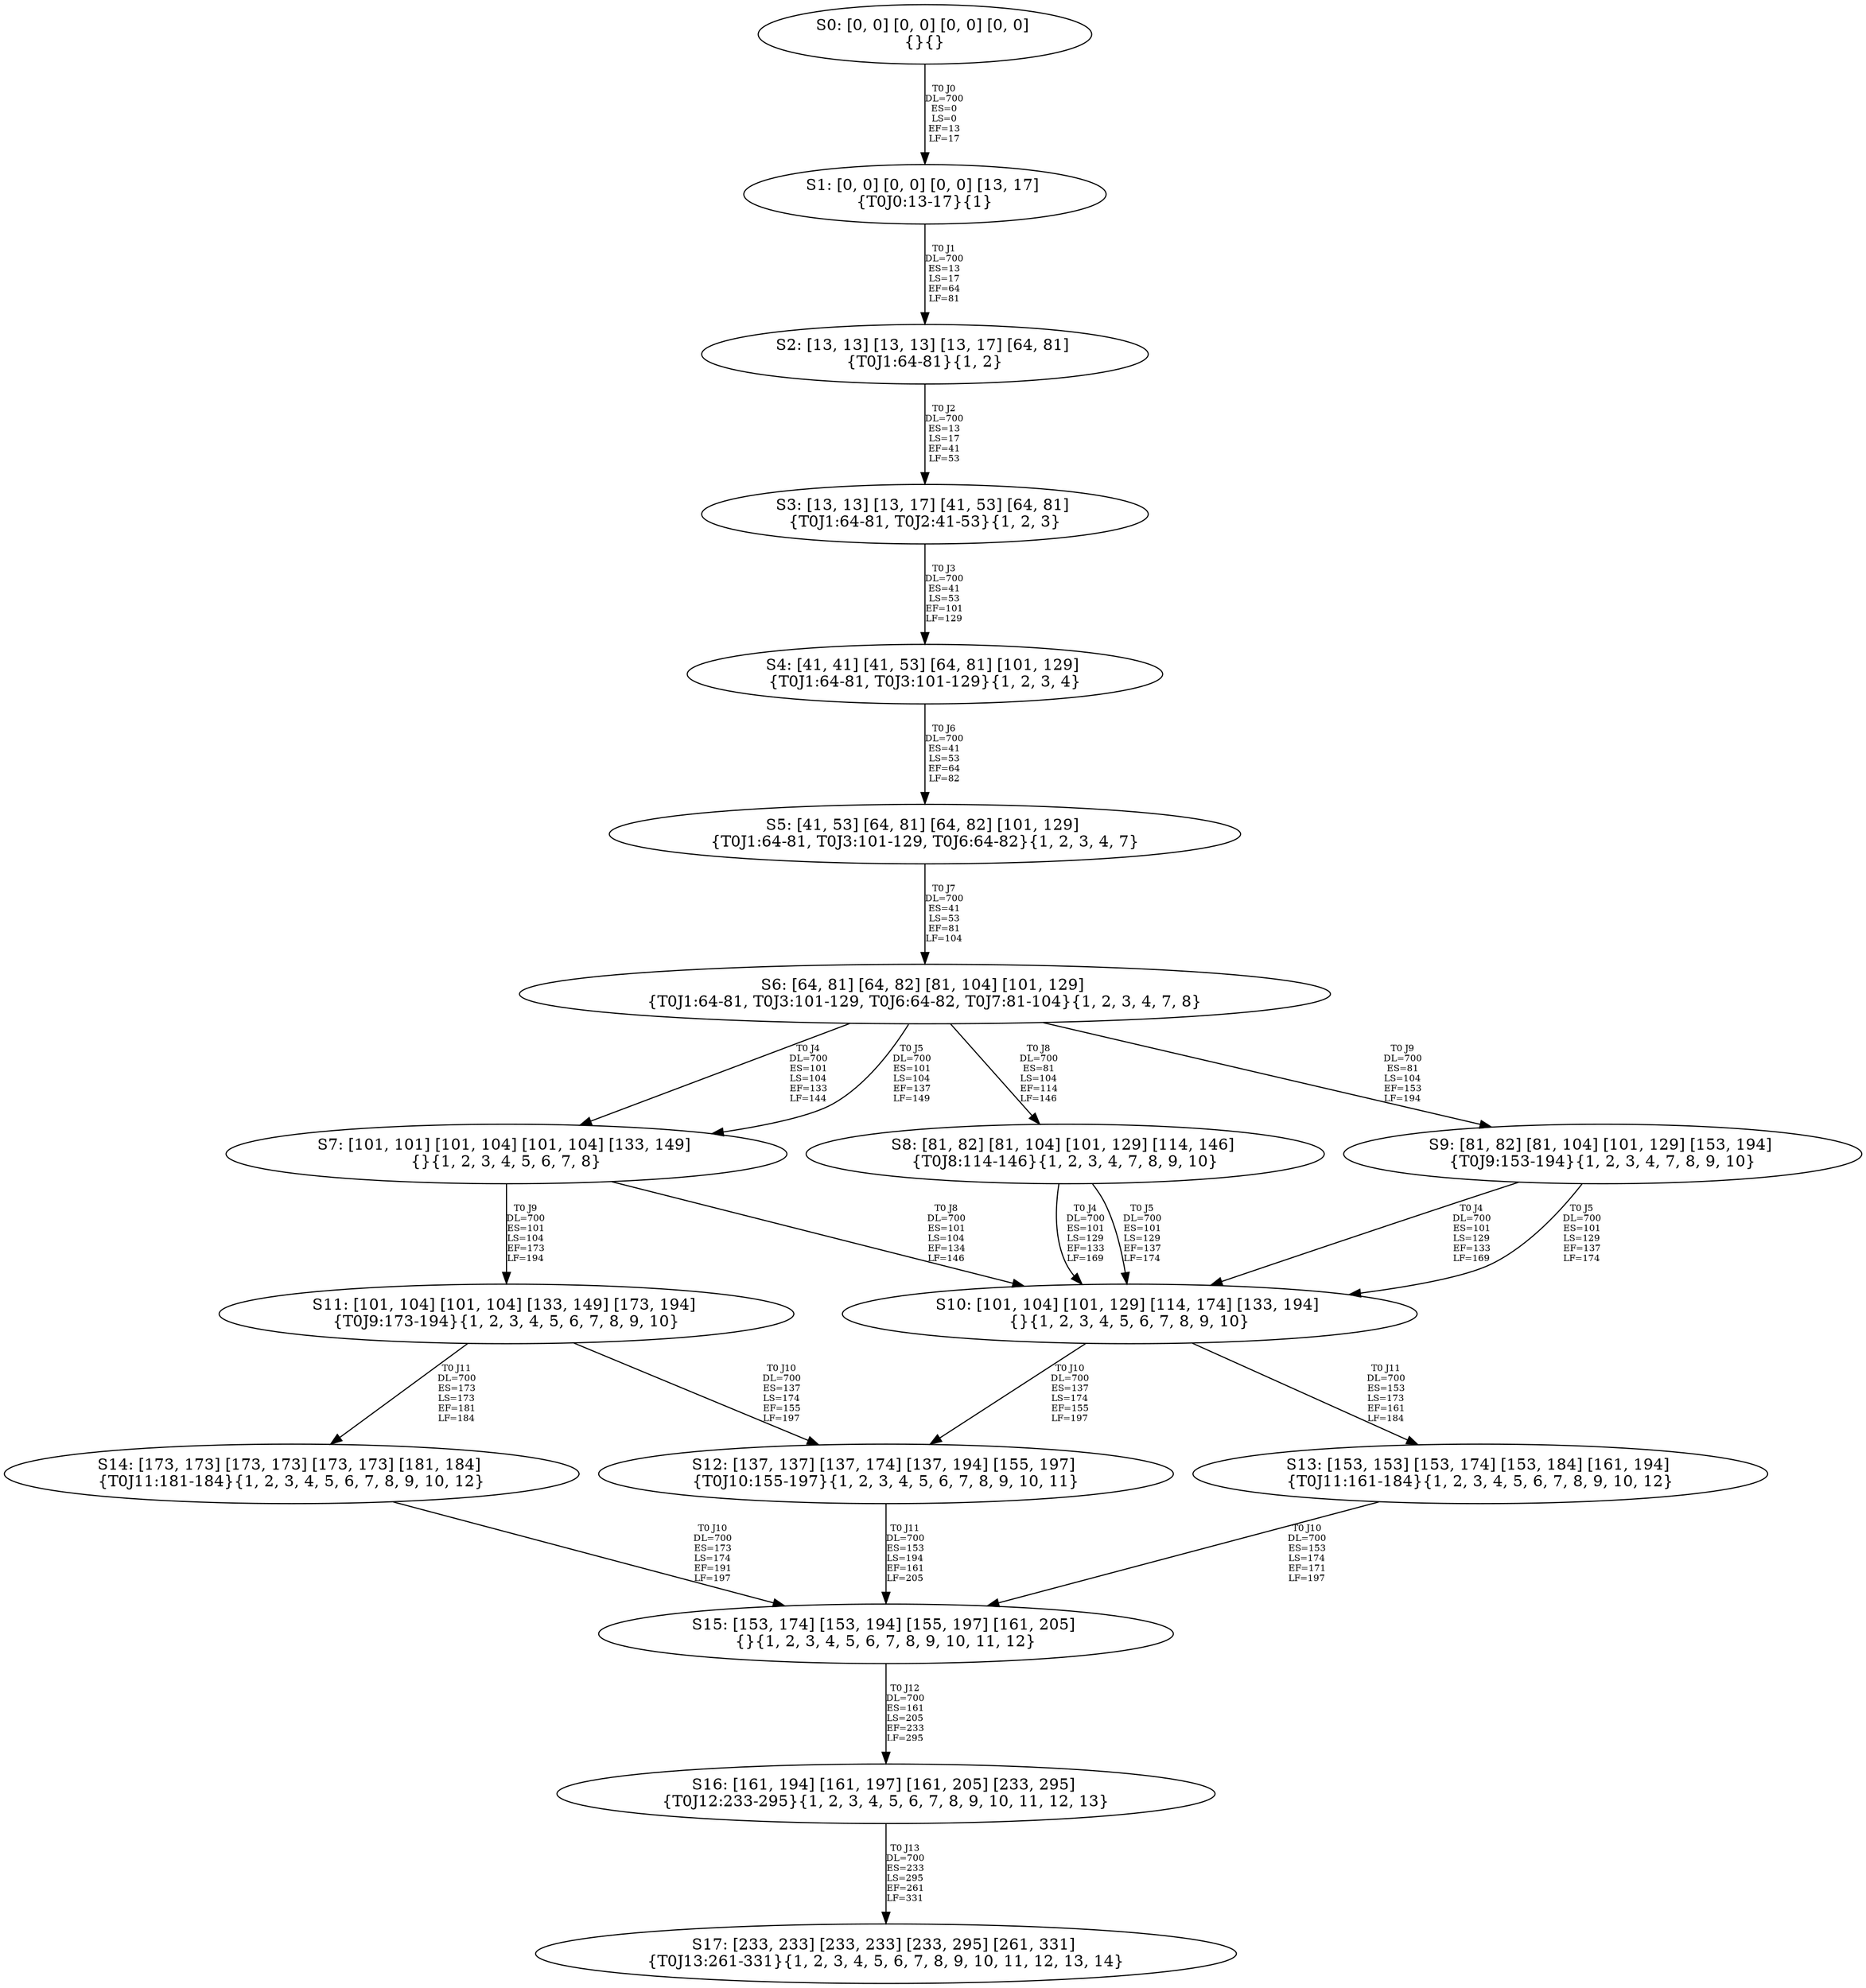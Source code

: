 digraph {
	S0[label="S0: [0, 0] [0, 0] [0, 0] [0, 0] \n{}{}"];
	S1[label="S1: [0, 0] [0, 0] [0, 0] [13, 17] \n{T0J0:13-17}{1}"];
	S2[label="S2: [13, 13] [13, 13] [13, 17] [64, 81] \n{T0J1:64-81}{1, 2}"];
	S3[label="S3: [13, 13] [13, 17] [41, 53] [64, 81] \n{T0J1:64-81, T0J2:41-53}{1, 2, 3}"];
	S4[label="S4: [41, 41] [41, 53] [64, 81] [101, 129] \n{T0J1:64-81, T0J3:101-129}{1, 2, 3, 4}"];
	S5[label="S5: [41, 53] [64, 81] [64, 82] [101, 129] \n{T0J1:64-81, T0J3:101-129, T0J6:64-82}{1, 2, 3, 4, 7}"];
	S6[label="S6: [64, 81] [64, 82] [81, 104] [101, 129] \n{T0J1:64-81, T0J3:101-129, T0J6:64-82, T0J7:81-104}{1, 2, 3, 4, 7, 8}"];
	S7[label="S7: [101, 101] [101, 104] [101, 104] [133, 149] \n{}{1, 2, 3, 4, 5, 6, 7, 8}"];
	S8[label="S8: [81, 82] [81, 104] [101, 129] [114, 146] \n{T0J8:114-146}{1, 2, 3, 4, 7, 8, 9, 10}"];
	S9[label="S9: [81, 82] [81, 104] [101, 129] [153, 194] \n{T0J9:153-194}{1, 2, 3, 4, 7, 8, 9, 10}"];
	S10[label="S10: [101, 104] [101, 129] [114, 174] [133, 194] \n{}{1, 2, 3, 4, 5, 6, 7, 8, 9, 10}"];
	S11[label="S11: [101, 104] [101, 104] [133, 149] [173, 194] \n{T0J9:173-194}{1, 2, 3, 4, 5, 6, 7, 8, 9, 10}"];
	S12[label="S12: [137, 137] [137, 174] [137, 194] [155, 197] \n{T0J10:155-197}{1, 2, 3, 4, 5, 6, 7, 8, 9, 10, 11}"];
	S13[label="S13: [153, 153] [153, 174] [153, 184] [161, 194] \n{T0J11:161-184}{1, 2, 3, 4, 5, 6, 7, 8, 9, 10, 12}"];
	S14[label="S14: [173, 173] [173, 173] [173, 173] [181, 184] \n{T0J11:181-184}{1, 2, 3, 4, 5, 6, 7, 8, 9, 10, 12}"];
	S15[label="S15: [153, 174] [153, 194] [155, 197] [161, 205] \n{}{1, 2, 3, 4, 5, 6, 7, 8, 9, 10, 11, 12}"];
	S16[label="S16: [161, 194] [161, 197] [161, 205] [233, 295] \n{T0J12:233-295}{1, 2, 3, 4, 5, 6, 7, 8, 9, 10, 11, 12, 13}"];
	S17[label="S17: [233, 233] [233, 233] [233, 295] [261, 331] \n{T0J13:261-331}{1, 2, 3, 4, 5, 6, 7, 8, 9, 10, 11, 12, 13, 14}"];
	S0 -> S1[label="T0 J0\nDL=700\nES=0\nLS=0\nEF=13\nLF=17",fontsize=8];
	S1 -> S2[label="T0 J1\nDL=700\nES=13\nLS=17\nEF=64\nLF=81",fontsize=8];
	S2 -> S3[label="T0 J2\nDL=700\nES=13\nLS=17\nEF=41\nLF=53",fontsize=8];
	S3 -> S4[label="T0 J3\nDL=700\nES=41\nLS=53\nEF=101\nLF=129",fontsize=8];
	S4 -> S5[label="T0 J6\nDL=700\nES=41\nLS=53\nEF=64\nLF=82",fontsize=8];
	S5 -> S6[label="T0 J7\nDL=700\nES=41\nLS=53\nEF=81\nLF=104",fontsize=8];
	S6 -> S7[label="T0 J4\nDL=700\nES=101\nLS=104\nEF=133\nLF=144",fontsize=8];
	S6 -> S7[label="T0 J5\nDL=700\nES=101\nLS=104\nEF=137\nLF=149",fontsize=8];
	S6 -> S8[label="T0 J8\nDL=700\nES=81\nLS=104\nEF=114\nLF=146",fontsize=8];
	S6 -> S9[label="T0 J9\nDL=700\nES=81\nLS=104\nEF=153\nLF=194",fontsize=8];
	S7 -> S10[label="T0 J8\nDL=700\nES=101\nLS=104\nEF=134\nLF=146",fontsize=8];
	S7 -> S11[label="T0 J9\nDL=700\nES=101\nLS=104\nEF=173\nLF=194",fontsize=8];
	S8 -> S10[label="T0 J4\nDL=700\nES=101\nLS=129\nEF=133\nLF=169",fontsize=8];
	S8 -> S10[label="T0 J5\nDL=700\nES=101\nLS=129\nEF=137\nLF=174",fontsize=8];
	S9 -> S10[label="T0 J4\nDL=700\nES=101\nLS=129\nEF=133\nLF=169",fontsize=8];
	S9 -> S10[label="T0 J5\nDL=700\nES=101\nLS=129\nEF=137\nLF=174",fontsize=8];
	S10 -> S12[label="T0 J10\nDL=700\nES=137\nLS=174\nEF=155\nLF=197",fontsize=8];
	S10 -> S13[label="T0 J11\nDL=700\nES=153\nLS=173\nEF=161\nLF=184",fontsize=8];
	S11 -> S12[label="T0 J10\nDL=700\nES=137\nLS=174\nEF=155\nLF=197",fontsize=8];
	S11 -> S14[label="T0 J11\nDL=700\nES=173\nLS=173\nEF=181\nLF=184",fontsize=8];
	S12 -> S15[label="T0 J11\nDL=700\nES=153\nLS=194\nEF=161\nLF=205",fontsize=8];
	S13 -> S15[label="T0 J10\nDL=700\nES=153\nLS=174\nEF=171\nLF=197",fontsize=8];
	S14 -> S15[label="T0 J10\nDL=700\nES=173\nLS=174\nEF=191\nLF=197",fontsize=8];
	S15 -> S16[label="T0 J12\nDL=700\nES=161\nLS=205\nEF=233\nLF=295",fontsize=8];
	S16 -> S17[label="T0 J13\nDL=700\nES=233\nLS=295\nEF=261\nLF=331",fontsize=8];
}

